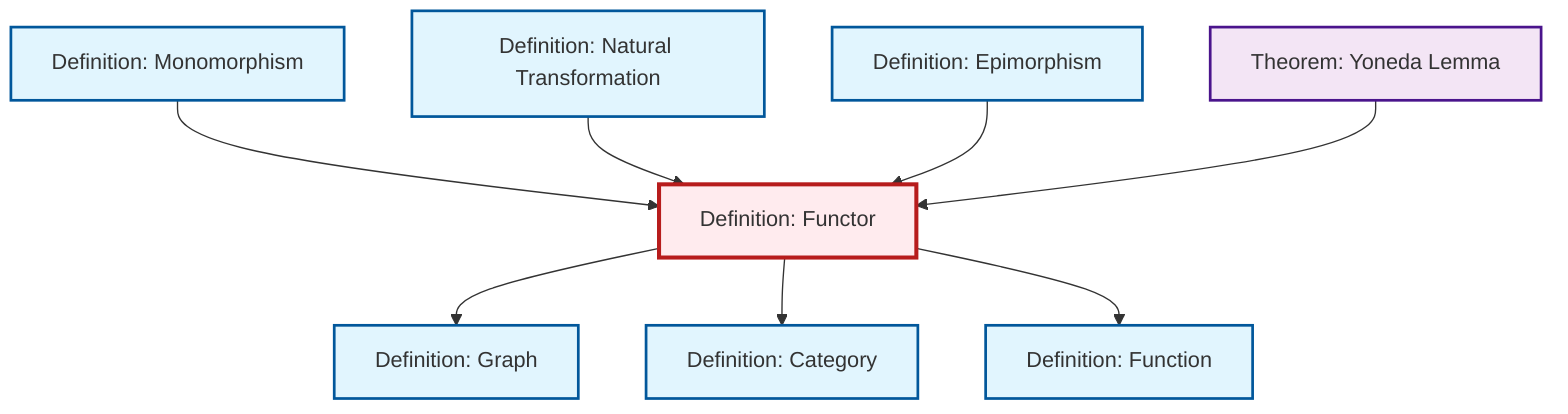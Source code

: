 graph TD
    classDef definition fill:#e1f5fe,stroke:#01579b,stroke-width:2px
    classDef theorem fill:#f3e5f5,stroke:#4a148c,stroke-width:2px
    classDef axiom fill:#fff3e0,stroke:#e65100,stroke-width:2px
    classDef example fill:#e8f5e9,stroke:#1b5e20,stroke-width:2px
    classDef current fill:#ffebee,stroke:#b71c1c,stroke-width:3px
    def-functor["Definition: Functor"]:::definition
    def-monomorphism["Definition: Monomorphism"]:::definition
    def-epimorphism["Definition: Epimorphism"]:::definition
    thm-yoneda["Theorem: Yoneda Lemma"]:::theorem
    def-natural-transformation["Definition: Natural Transformation"]:::definition
    def-function["Definition: Function"]:::definition
    def-graph["Definition: Graph"]:::definition
    def-category["Definition: Category"]:::definition
    def-monomorphism --> def-functor
    def-natural-transformation --> def-functor
    def-functor --> def-graph
    def-functor --> def-category
    def-epimorphism --> def-functor
    def-functor --> def-function
    thm-yoneda --> def-functor
    class def-functor current